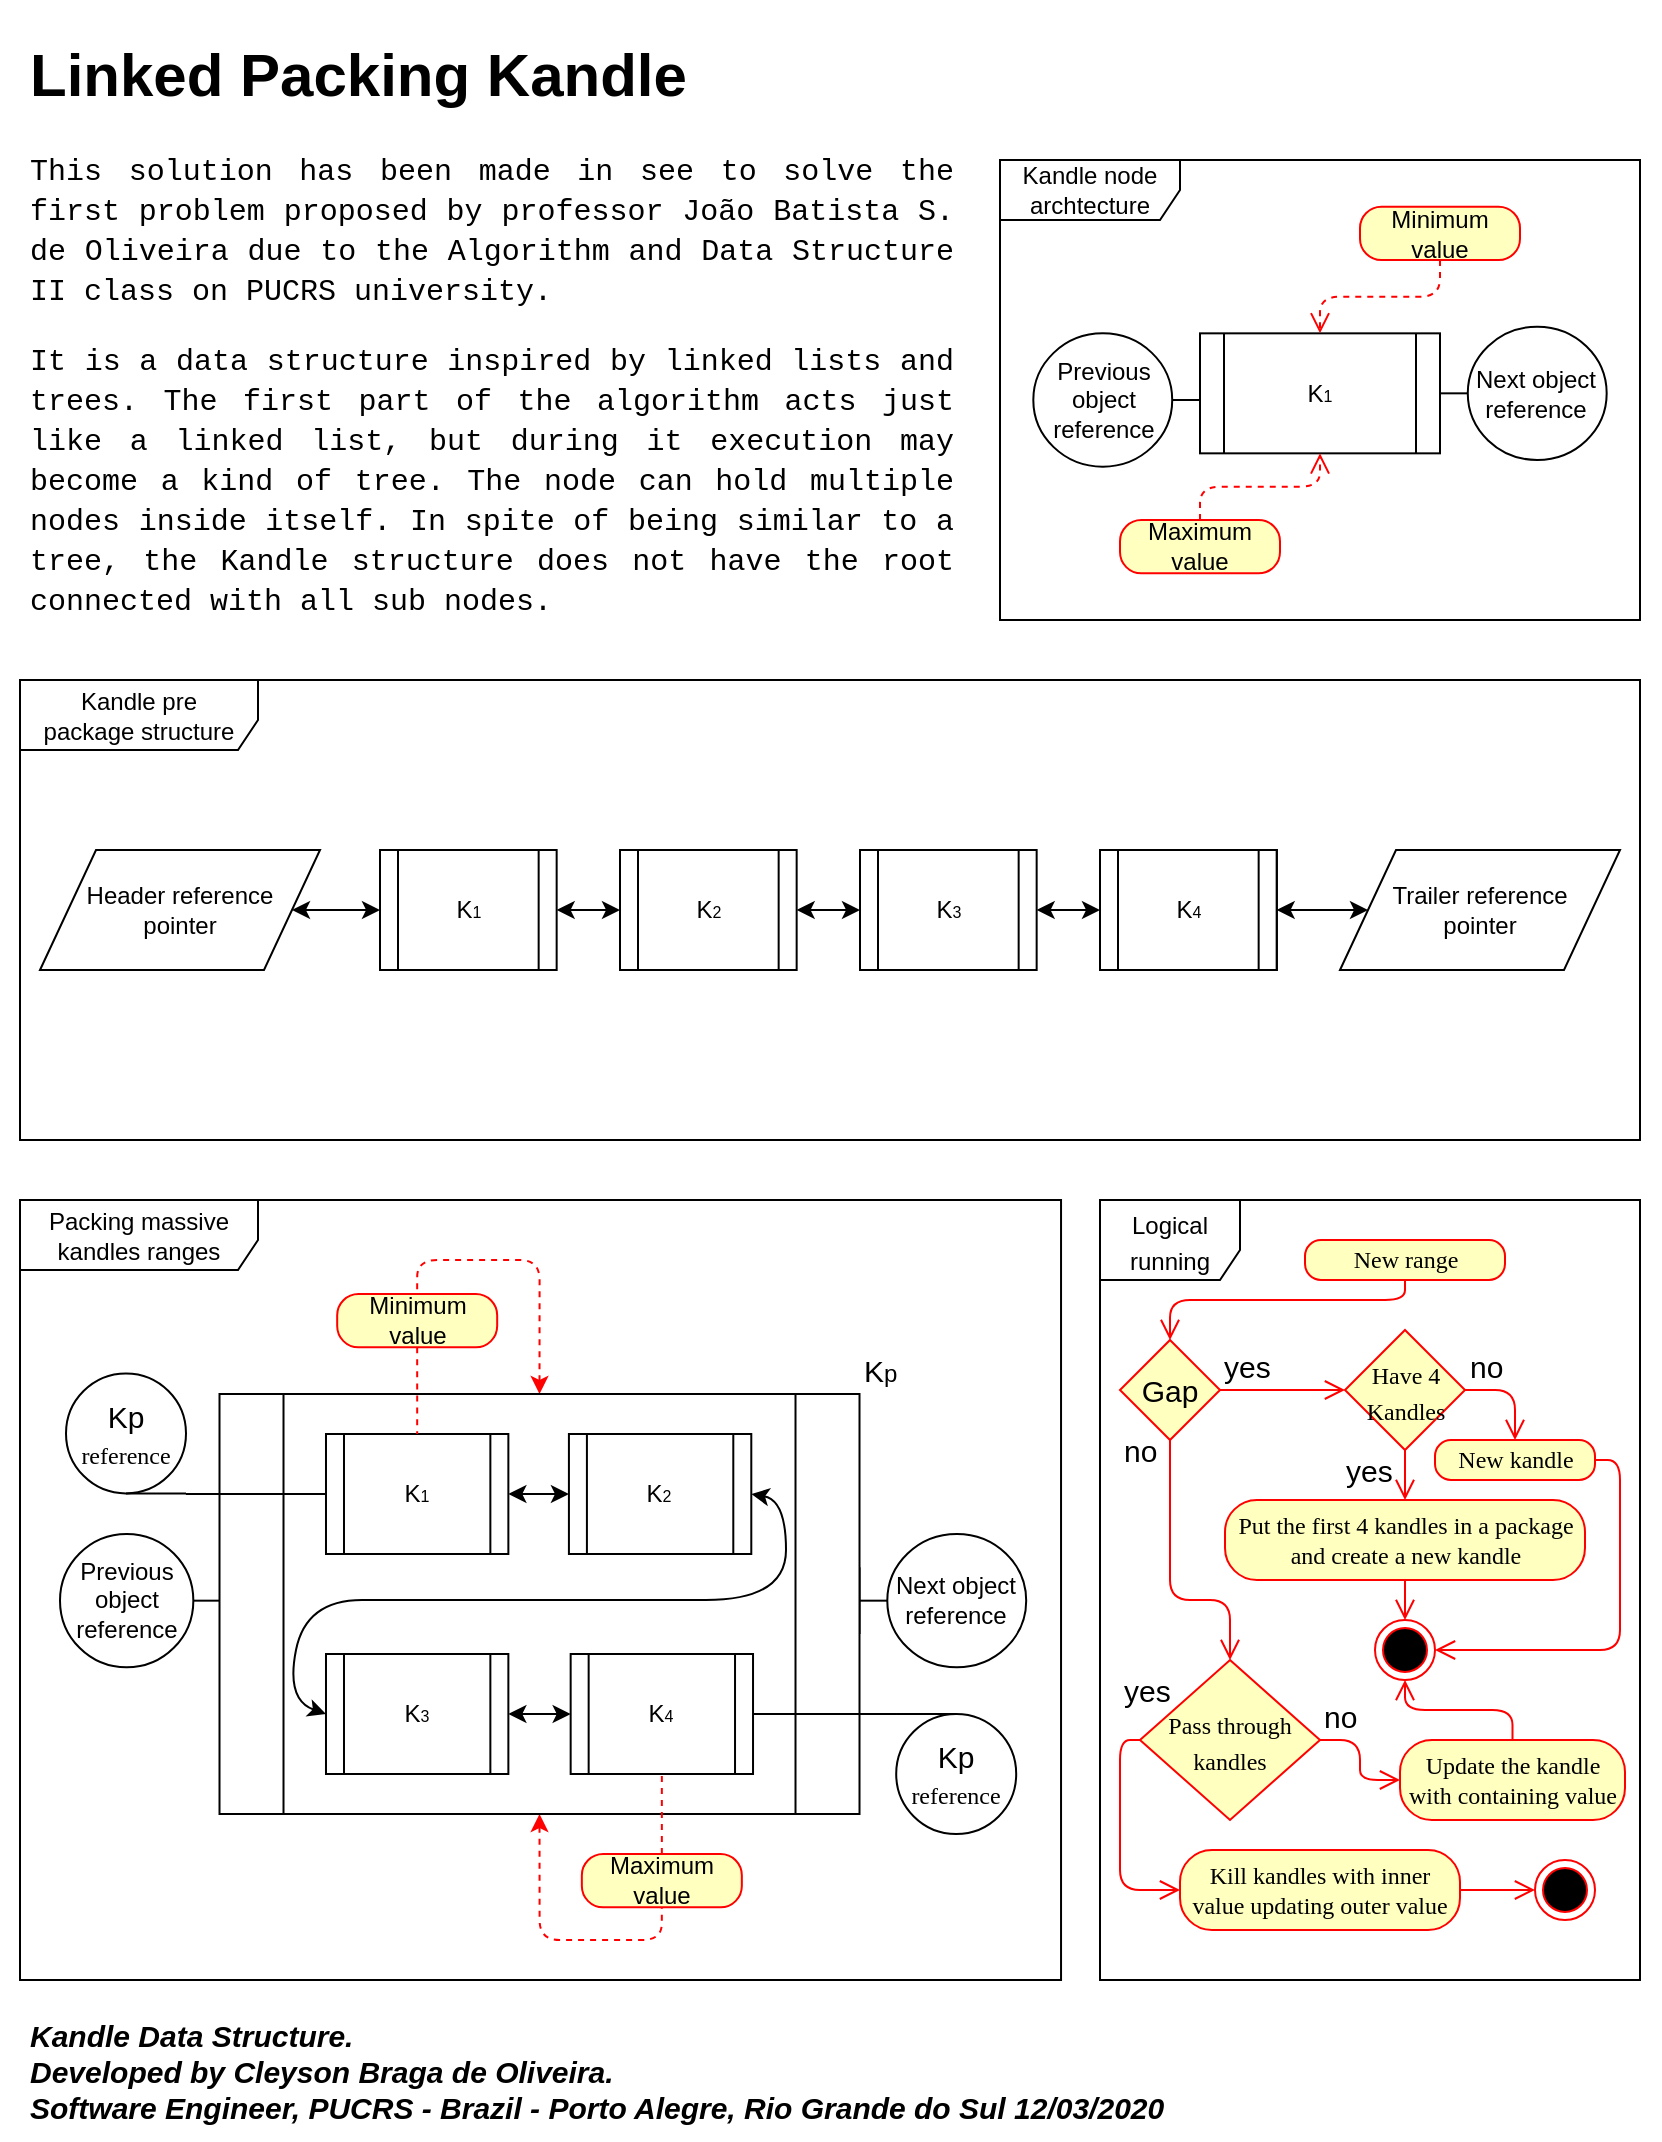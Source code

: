 <mxfile version="12.8.5" type="device"><diagram id="w5n-Awty8QLX2shTnmu4" name="Page-1"><mxGraphModel dx="1183" dy="646" grid="1" gridSize="10" guides="1" tooltips="1" connect="1" arrows="1" fold="1" page="1" pageScale="1" pageWidth="850" pageHeight="1100" math="0" shadow="0"><root><mxCell id="0"/><mxCell id="1" parent="0"/><mxCell id="MNTCvYFNlj_Tq6_FcTMF-99" value="&lt;h1&gt;Linked Packing Kandle&lt;/h1&gt;&lt;p style=&quot;text-align: justify&quot;&gt;&lt;font face=&quot;Courier New&quot;&gt;This solution has been made in see to solve the first problem proposed by professor João Batista S. de Oliveira due to the Algorithm and Data Structure II class on PUCRS university.&lt;/font&gt;&lt;/p&gt;&lt;p style=&quot;text-align: justify&quot;&gt;&lt;font face=&quot;Courier New&quot;&gt;It is a data structure inspired by linked lists and trees. The first part of the algorithm acts just like a linked list, but during it execution may become a kind of tree. The node can hold multiple nodes inside itself. In spite of being similar to a tree, the Kandle structure does not have the root connected&amp;nbsp;with all sub nodes.&amp;nbsp;&lt;/font&gt;&lt;/p&gt;&lt;p style=&quot;text-align: justify&quot;&gt;&lt;font face=&quot;Courier New&quot;&gt;&lt;br&gt;&lt;/font&gt;&lt;/p&gt;" style="text;html=1;strokeColor=none;fillColor=none;spacing=5;spacingTop=-20;whiteSpace=wrap;overflow=hidden;rounded=0;fontSize=15;" parent="1" vertex="1"><mxGeometry x="20" y="30" width="470" height="300" as="geometry"/></mxCell><mxCell id="MNTCvYFNlj_Tq6_FcTMF-94" value="" style="group" parent="1" vertex="1" connectable="0"><mxGeometry x="10" y="360" width="830" height="230" as="geometry"/></mxCell><mxCell id="MNTCvYFNlj_Tq6_FcTMF-4" value="K&lt;span style=&quot;font-size: 8px&quot;&gt;4&lt;/span&gt;" style="shape=process;whiteSpace=wrap;html=1;backgroundOutline=1;rotation=0;" parent="MNTCvYFNlj_Tq6_FcTMF-94" vertex="1"><mxGeometry x="550" y="85" width="88.33" height="60" as="geometry"/></mxCell><mxCell id="MNTCvYFNlj_Tq6_FcTMF-27" value="K&lt;span style=&quot;font-size: 8px&quot;&gt;4&lt;/span&gt;" style="shape=process;whiteSpace=wrap;html=1;backgroundOutline=1;rotation=0;" parent="MNTCvYFNlj_Tq6_FcTMF-94" vertex="1"><mxGeometry x="550" y="85" width="88.33" height="60" as="geometry"/></mxCell><mxCell id="MNTCvYFNlj_Tq6_FcTMF-36" value="" style="group" parent="MNTCvYFNlj_Tq6_FcTMF-94" vertex="1" connectable="0"><mxGeometry width="830" height="230" as="geometry"/></mxCell><mxCell id="MNTCvYFNlj_Tq6_FcTMF-23" value="Kandle pre&lt;br&gt;package structure" style="shape=umlFrame;whiteSpace=wrap;html=1;width=119;height=35;" parent="MNTCvYFNlj_Tq6_FcTMF-36" vertex="1"><mxGeometry x="10" width="810" height="230" as="geometry"/></mxCell><mxCell id="1mBoSl09DhiG25RatYoj-6" value="Header reference&lt;br&gt;pointer" style="shape=parallelogram;perimeter=parallelogramPerimeter;whiteSpace=wrap;html=1;rotation=0;" parent="MNTCvYFNlj_Tq6_FcTMF-36" vertex="1"><mxGeometry x="20" y="85" width="140" height="60" as="geometry"/></mxCell><mxCell id="1mBoSl09DhiG25RatYoj-8" value="K&lt;span style=&quot;font-size: 8px&quot;&gt;2&lt;/span&gt;" style="shape=process;whiteSpace=wrap;html=1;backgroundOutline=1;rotation=0;" parent="MNTCvYFNlj_Tq6_FcTMF-36" vertex="1"><mxGeometry x="310" y="85" width="88.33" height="60" as="geometry"/></mxCell><mxCell id="1mBoSl09DhiG25RatYoj-11" value="Trailer reference&lt;br&gt;pointer" style="shape=parallelogram;perimeter=parallelogramPerimeter;whiteSpace=wrap;html=1;rotation=0;" parent="MNTCvYFNlj_Tq6_FcTMF-36" vertex="1"><mxGeometry x="670" y="85" width="140" height="60" as="geometry"/></mxCell><mxCell id="MNTCvYFNlj_Tq6_FcTMF-5" style="edgeStyle=orthogonalEdgeStyle;rounded=0;orthogonalLoop=1;jettySize=auto;html=1;entryX=0;entryY=0.5;entryDx=0;entryDy=0;startArrow=classic;startFill=1;" parent="MNTCvYFNlj_Tq6_FcTMF-36" source="MNTCvYFNlj_Tq6_FcTMF-2" target="1mBoSl09DhiG25RatYoj-8" edge="1"><mxGeometry relative="1" as="geometry"/></mxCell><mxCell id="MNTCvYFNlj_Tq6_FcTMF-2" value="K&lt;span style=&quot;font-size: 8px&quot;&gt;1&lt;br&gt;&lt;/span&gt;" style="shape=process;whiteSpace=wrap;html=1;backgroundOutline=1;rotation=0;" parent="MNTCvYFNlj_Tq6_FcTMF-36" vertex="1"><mxGeometry x="190.0" y="85" width="88.33" height="60" as="geometry"/></mxCell><mxCell id="MNTCvYFNlj_Tq6_FcTMF-10" style="edgeStyle=orthogonalEdgeStyle;rounded=0;orthogonalLoop=1;jettySize=auto;html=1;entryX=0;entryY=0.5;entryDx=0;entryDy=0;startArrow=classic;startFill=1;" parent="MNTCvYFNlj_Tq6_FcTMF-36" source="1mBoSl09DhiG25RatYoj-6" target="MNTCvYFNlj_Tq6_FcTMF-2" edge="1"><mxGeometry relative="1" as="geometry"/></mxCell><mxCell id="MNTCvYFNlj_Tq6_FcTMF-3" value="K&lt;span style=&quot;font-size: 8px&quot;&gt;3&lt;br&gt;&lt;/span&gt;" style="shape=process;whiteSpace=wrap;html=1;backgroundOutline=1;rotation=0;" parent="MNTCvYFNlj_Tq6_FcTMF-36" vertex="1"><mxGeometry x="430" y="85" width="88.33" height="60" as="geometry"/></mxCell><mxCell id="MNTCvYFNlj_Tq6_FcTMF-7" style="edgeStyle=orthogonalEdgeStyle;rounded=0;orthogonalLoop=1;jettySize=auto;html=1;entryX=0;entryY=0.5;entryDx=0;entryDy=0;startArrow=classic;startFill=1;" parent="MNTCvYFNlj_Tq6_FcTMF-36" source="1mBoSl09DhiG25RatYoj-8" target="MNTCvYFNlj_Tq6_FcTMF-3" edge="1"><mxGeometry relative="1" as="geometry"/></mxCell><mxCell id="MNTCvYFNlj_Tq6_FcTMF-33" value="K&lt;span style=&quot;font-size: 8px&quot;&gt;4&lt;/span&gt;" style="shape=process;whiteSpace=wrap;html=1;backgroundOutline=1;rotation=0;" parent="MNTCvYFNlj_Tq6_FcTMF-36" vertex="1"><mxGeometry x="550" y="85" width="88.33" height="60" as="geometry"/></mxCell><mxCell id="MNTCvYFNlj_Tq6_FcTMF-8" style="edgeStyle=orthogonalEdgeStyle;rounded=0;orthogonalLoop=1;jettySize=auto;html=1;exitX=1;exitY=0.5;exitDx=0;exitDy=0;entryX=0;entryY=0.5;entryDx=0;entryDy=0;startArrow=classic;startFill=1;" parent="MNTCvYFNlj_Tq6_FcTMF-94" source="MNTCvYFNlj_Tq6_FcTMF-3" target="MNTCvYFNlj_Tq6_FcTMF-4" edge="1"><mxGeometry relative="1" as="geometry"/></mxCell><mxCell id="MNTCvYFNlj_Tq6_FcTMF-9" style="edgeStyle=orthogonalEdgeStyle;rounded=0;orthogonalLoop=1;jettySize=auto;html=1;entryX=0;entryY=0.5;entryDx=0;entryDy=0;startArrow=classic;startFill=1;" parent="MNTCvYFNlj_Tq6_FcTMF-94" source="MNTCvYFNlj_Tq6_FcTMF-4" target="1mBoSl09DhiG25RatYoj-11" edge="1"><mxGeometry relative="1" as="geometry"/></mxCell><mxCell id="MNTCvYFNlj_Tq6_FcTMF-165" value="" style="group" parent="1" vertex="1" connectable="0"><mxGeometry x="560" y="620" width="270" height="390" as="geometry"/></mxCell><mxCell id="MNTCvYFNlj_Tq6_FcTMF-131" value="&lt;font style=&quot;font-size: 12px&quot;&gt;Logical running&lt;/font&gt;" style="shape=umlFrame;whiteSpace=wrap;html=1;fontSize=15;width=70;height=40;" parent="MNTCvYFNlj_Tq6_FcTMF-165" vertex="1"><mxGeometry width="270" height="390" as="geometry"/></mxCell><mxCell id="MNTCvYFNlj_Tq6_FcTMF-132" value="&lt;font face=&quot;Garamond&quot;&gt;New range&lt;/font&gt;" style="rounded=1;whiteSpace=wrap;html=1;arcSize=40;fontColor=#000000;fillColor=#ffffc0;strokeColor=#ff0000;" parent="MNTCvYFNlj_Tq6_FcTMF-165" vertex="1"><mxGeometry x="102.5" y="20" width="100" height="20" as="geometry"/></mxCell><mxCell id="MNTCvYFNlj_Tq6_FcTMF-133" value="" style="edgeStyle=orthogonalEdgeStyle;html=1;verticalAlign=bottom;endArrow=open;endSize=8;strokeColor=#ff0000;fontSize=15;entryX=0.5;entryY=0;entryDx=0;entryDy=0;exitX=0.5;exitY=1;exitDx=0;exitDy=0;" parent="MNTCvYFNlj_Tq6_FcTMF-165" source="MNTCvYFNlj_Tq6_FcTMF-132" target="MNTCvYFNlj_Tq6_FcTMF-134" edge="1"><mxGeometry relative="1" as="geometry"><mxPoint x="140" y="90" as="targetPoint"/><Array as="points"><mxPoint x="153" y="50"/><mxPoint x="35" y="50"/></Array></mxGeometry></mxCell><mxCell id="MNTCvYFNlj_Tq6_FcTMF-134" value="Gap" style="rhombus;whiteSpace=wrap;html=1;fillColor=#ffffc0;strokeColor=#ff0000;fontSize=15;" parent="MNTCvYFNlj_Tq6_FcTMF-165" vertex="1"><mxGeometry x="10" y="70" width="50" height="50" as="geometry"/></mxCell><mxCell id="MNTCvYFNlj_Tq6_FcTMF-135" value="yes" style="edgeStyle=orthogonalEdgeStyle;html=1;align=left;verticalAlign=bottom;endArrow=open;endSize=8;strokeColor=#ff0000;fontSize=15;entryX=0;entryY=0.5;entryDx=0;entryDy=0;" parent="MNTCvYFNlj_Tq6_FcTMF-165" source="MNTCvYFNlj_Tq6_FcTMF-134" target="MNTCvYFNlj_Tq6_FcTMF-143" edge="1"><mxGeometry x="-1" relative="1" as="geometry"><mxPoint x="140" y="90" as="targetPoint"/></mxGeometry></mxCell><mxCell id="MNTCvYFNlj_Tq6_FcTMF-136" value="no" style="edgeStyle=orthogonalEdgeStyle;html=1;align=left;verticalAlign=top;endArrow=open;endSize=8;strokeColor=#ff0000;fontSize=15;exitX=0.5;exitY=1;exitDx=0;exitDy=0;entryX=0.5;entryY=0;entryDx=0;entryDy=0;" parent="MNTCvYFNlj_Tq6_FcTMF-165" source="MNTCvYFNlj_Tq6_FcTMF-134" target="MNTCvYFNlj_Tq6_FcTMF-156" edge="1"><mxGeometry x="0.143" y="93" relative="1" as="geometry"><mxPoint x="85" y="200" as="targetPoint"/><Array as="points"><mxPoint x="35" y="200"/><mxPoint x="65" y="200"/></Array><mxPoint x="-25" y="3" as="offset"/></mxGeometry></mxCell><mxCell id="MNTCvYFNlj_Tq6_FcTMF-137" value="" style="ellipse;html=1;shape=endState;fillColor=#000000;strokeColor=#ff0000;" parent="MNTCvYFNlj_Tq6_FcTMF-165" vertex="1"><mxGeometry x="137.5" y="210" width="30" height="30" as="geometry"/></mxCell><mxCell id="MNTCvYFNlj_Tq6_FcTMF-143" value="&lt;font style=&quot;font-size: 12px&quot; face=&quot;Garamond&quot;&gt;Have 4&lt;br&gt;Kandles&lt;/font&gt;" style="rhombus;whiteSpace=wrap;html=1;fillColor=#ffffc0;strokeColor=#ff0000;fontSize=15;verticalAlign=middle;horizontal=1;textDirection=ltr;labelPosition=center;verticalLabelPosition=middle;align=center;" parent="MNTCvYFNlj_Tq6_FcTMF-165" vertex="1"><mxGeometry x="122.5" y="65" width="60" height="60" as="geometry"/></mxCell><mxCell id="MNTCvYFNlj_Tq6_FcTMF-144" value="no" style="edgeStyle=orthogonalEdgeStyle;html=1;align=left;verticalAlign=bottom;endArrow=open;endSize=8;strokeColor=#ff0000;fontSize=15;entryX=0.5;entryY=0;entryDx=0;entryDy=0;" parent="MNTCvYFNlj_Tq6_FcTMF-165" source="MNTCvYFNlj_Tq6_FcTMF-143" target="MNTCvYFNlj_Tq6_FcTMF-153" edge="1"><mxGeometry x="-1" relative="1" as="geometry"><mxPoint x="280" y="220" as="targetPoint"/><Array as="points"><mxPoint x="208" y="95"/></Array></mxGeometry></mxCell><mxCell id="MNTCvYFNlj_Tq6_FcTMF-145" value="yes" style="edgeStyle=orthogonalEdgeStyle;html=1;align=left;verticalAlign=top;endArrow=open;endSize=8;strokeColor=#ff0000;fontSize=15;exitX=0.5;exitY=1;exitDx=0;exitDy=0;" parent="MNTCvYFNlj_Tq6_FcTMF-165" source="MNTCvYFNlj_Tq6_FcTMF-143" target="MNTCvYFNlj_Tq6_FcTMF-146" edge="1"><mxGeometry x="-1" y="-33" relative="1" as="geometry"><mxPoint x="140" y="300" as="targetPoint"/><mxPoint x="1" y="-5" as="offset"/></mxGeometry></mxCell><mxCell id="MNTCvYFNlj_Tq6_FcTMF-146" value="&lt;font face=&quot;Garamond&quot;&gt;Put the first 4 kandles in a package and create a new kandle&lt;/font&gt;" style="rounded=1;whiteSpace=wrap;html=1;arcSize=40;fontColor=#000000;fillColor=#ffffc0;strokeColor=#ff0000;" parent="MNTCvYFNlj_Tq6_FcTMF-165" vertex="1"><mxGeometry x="62.5" y="150" width="180" height="40" as="geometry"/></mxCell><mxCell id="MNTCvYFNlj_Tq6_FcTMF-152" value="" style="edgeStyle=orthogonalEdgeStyle;html=1;align=left;verticalAlign=top;endArrow=open;endSize=8;strokeColor=#ff0000;fontSize=15;exitX=0.5;exitY=1;exitDx=0;exitDy=0;entryX=0.5;entryY=0;entryDx=0;entryDy=0;" parent="MNTCvYFNlj_Tq6_FcTMF-165" source="MNTCvYFNlj_Tq6_FcTMF-146" target="MNTCvYFNlj_Tq6_FcTMF-137" edge="1"><mxGeometry x="-1" y="-34" relative="1" as="geometry"><mxPoint x="162.5" y="160" as="targetPoint"/><mxPoint x="162.5" y="135" as="sourcePoint"/><mxPoint x="2" y="-10" as="offset"/></mxGeometry></mxCell><mxCell id="MNTCvYFNlj_Tq6_FcTMF-153" value="&lt;font face=&quot;Garamond&quot;&gt;New kandle&lt;/font&gt;" style="rounded=1;whiteSpace=wrap;html=1;arcSize=40;fontColor=#000000;fillColor=#ffffc0;strokeColor=#ff0000;" parent="MNTCvYFNlj_Tq6_FcTMF-165" vertex="1"><mxGeometry x="167.5" y="120" width="80" height="20" as="geometry"/></mxCell><mxCell id="MNTCvYFNlj_Tq6_FcTMF-154" value="" style="edgeStyle=orthogonalEdgeStyle;html=1;align=left;verticalAlign=bottom;endArrow=open;endSize=8;strokeColor=#ff0000;fontSize=15;entryX=1;entryY=0.5;entryDx=0;entryDy=0;exitX=1;exitY=0.5;exitDx=0;exitDy=0;" parent="MNTCvYFNlj_Tq6_FcTMF-165" source="MNTCvYFNlj_Tq6_FcTMF-153" target="MNTCvYFNlj_Tq6_FcTMF-137" edge="1"><mxGeometry x="-1" relative="1" as="geometry"><mxPoint x="217.5" y="130" as="targetPoint"/><mxPoint x="192.5" y="105" as="sourcePoint"/><Array as="points"><mxPoint x="260" y="130"/><mxPoint x="260" y="225"/></Array></mxGeometry></mxCell><mxCell id="MNTCvYFNlj_Tq6_FcTMF-156" value="&lt;font style=&quot;font-size: 12px&quot; face=&quot;Garamond&quot;&gt;Pass through kandles&lt;/font&gt;" style="rhombus;whiteSpace=wrap;html=1;fillColor=#ffffc0;strokeColor=#ff0000;fontSize=15;" parent="MNTCvYFNlj_Tq6_FcTMF-165" vertex="1"><mxGeometry x="20" y="230" width="90" height="80" as="geometry"/></mxCell><mxCell id="MNTCvYFNlj_Tq6_FcTMF-157" value="no" style="edgeStyle=orthogonalEdgeStyle;html=1;align=left;verticalAlign=bottom;endArrow=open;endSize=8;strokeColor=#ff0000;fontSize=15;entryX=0;entryY=0.5;entryDx=0;entryDy=0;" parent="MNTCvYFNlj_Tq6_FcTMF-165" source="MNTCvYFNlj_Tq6_FcTMF-156" target="MNTCvYFNlj_Tq6_FcTMF-159" edge="1"><mxGeometry x="-1" relative="1" as="geometry"><mxPoint x="170" y="270" as="targetPoint"/></mxGeometry></mxCell><mxCell id="MNTCvYFNlj_Tq6_FcTMF-158" value="yes" style="edgeStyle=orthogonalEdgeStyle;html=1;align=left;verticalAlign=top;endArrow=open;endSize=8;strokeColor=#ff0000;fontSize=15;exitX=0;exitY=0.5;exitDx=0;exitDy=0;entryX=0;entryY=0.5;entryDx=0;entryDy=0;" parent="MNTCvYFNlj_Tq6_FcTMF-165" source="MNTCvYFNlj_Tq6_FcTMF-156" target="MNTCvYFNlj_Tq6_FcTMF-162" edge="1"><mxGeometry x="-0.826" y="-40" relative="1" as="geometry"><mxPoint x="60" y="350" as="targetPoint"/><mxPoint x="40" y="-40" as="offset"/></mxGeometry></mxCell><mxCell id="MNTCvYFNlj_Tq6_FcTMF-159" value="&lt;font face=&quot;Garamond&quot;&gt;Update the kandle with containing value&lt;/font&gt;" style="rounded=1;whiteSpace=wrap;html=1;arcSize=40;fontColor=#000000;fillColor=#ffffc0;strokeColor=#ff0000;" parent="MNTCvYFNlj_Tq6_FcTMF-165" vertex="1"><mxGeometry x="150" y="270" width="112.5" height="40" as="geometry"/></mxCell><mxCell id="MNTCvYFNlj_Tq6_FcTMF-160" value="" style="edgeStyle=orthogonalEdgeStyle;html=1;verticalAlign=bottom;endArrow=open;endSize=8;strokeColor=#ff0000;fontSize=15;entryX=0.5;entryY=1;entryDx=0;entryDy=0;" parent="MNTCvYFNlj_Tq6_FcTMF-165" source="MNTCvYFNlj_Tq6_FcTMF-159" target="MNTCvYFNlj_Tq6_FcTMF-137" edge="1"><mxGeometry relative="1" as="geometry"><mxPoint x="197.5" y="390" as="targetPoint"/></mxGeometry></mxCell><mxCell id="MNTCvYFNlj_Tq6_FcTMF-161" value="" style="ellipse;html=1;shape=endState;fillColor=#000000;strokeColor=#ff0000;fontSize=15;" parent="MNTCvYFNlj_Tq6_FcTMF-165" vertex="1"><mxGeometry x="217.5" y="330" width="30" height="30" as="geometry"/></mxCell><mxCell id="MNTCvYFNlj_Tq6_FcTMF-162" value="&lt;font face=&quot;Garamond&quot;&gt;Kill kandles with inner value updating outer value&lt;/font&gt;" style="rounded=1;whiteSpace=wrap;html=1;arcSize=40;fontColor=#000000;fillColor=#ffffc0;strokeColor=#ff0000;" parent="MNTCvYFNlj_Tq6_FcTMF-165" vertex="1"><mxGeometry x="40" y="325" width="140" height="40" as="geometry"/></mxCell><mxCell id="MNTCvYFNlj_Tq6_FcTMF-163" value="" style="edgeStyle=orthogonalEdgeStyle;html=1;verticalAlign=bottom;endArrow=open;endSize=8;strokeColor=#ff0000;fontSize=15;entryX=0;entryY=0.5;entryDx=0;entryDy=0;" parent="MNTCvYFNlj_Tq6_FcTMF-165" source="MNTCvYFNlj_Tq6_FcTMF-162" target="MNTCvYFNlj_Tq6_FcTMF-161" edge="1"><mxGeometry relative="1" as="geometry"><mxPoint x="130" y="430" as="targetPoint"/></mxGeometry></mxCell><mxCell id="MNTCvYFNlj_Tq6_FcTMF-167" value="Kandle Data Structure.&#10;Developed by Cleyson Braga de Oliveira.&#10;Software Engineer, PUCRS - Brazil - Porto Alegre, Rio Grande do Sul 12/03/2020" style="text;align=left;fontStyle=3;verticalAlign=middle;spacingLeft=3;spacingRight=3;strokeColor=none;rotatable=0;points=[[0,0.5],[1,0.5]];portConstraint=eastwest;fontSize=15;" parent="1" vertex="1"><mxGeometry x="20" y="1020" width="810" height="70" as="geometry"/></mxCell><mxCell id="MNTCvYFNlj_Tq6_FcTMF-172" value="" style="group" parent="1" vertex="1" connectable="0"><mxGeometry x="510" y="100" width="320" height="230" as="geometry"/></mxCell><mxCell id="MNTCvYFNlj_Tq6_FcTMF-13" value="Kandle node archtecture" style="shape=umlFrame;whiteSpace=wrap;html=1;width=90;height=30;" parent="MNTCvYFNlj_Tq6_FcTMF-172" vertex="1"><mxGeometry width="320" height="230" as="geometry"/></mxCell><mxCell id="MNTCvYFNlj_Tq6_FcTMF-14" value="K&lt;font style=&quot;font-size: 8px&quot;&gt;1&lt;/font&gt;" style="shape=process;whiteSpace=wrap;html=1;backgroundOutline=1;rotation=0;" parent="MNTCvYFNlj_Tq6_FcTMF-172" vertex="1"><mxGeometry x="100" y="86.67" width="120" height="60" as="geometry"/></mxCell><mxCell id="MNTCvYFNlj_Tq6_FcTMF-15" value="Minimum value" style="rounded=1;whiteSpace=wrap;html=1;arcSize=40;fontColor=#000000;fillColor=#ffffc0;strokeColor=#ff0000;" parent="MNTCvYFNlj_Tq6_FcTMF-172" vertex="1"><mxGeometry x="180" y="23.34" width="80" height="26.67" as="geometry"/></mxCell><mxCell id="MNTCvYFNlj_Tq6_FcTMF-16" value="" style="edgeStyle=orthogonalEdgeStyle;html=1;verticalAlign=bottom;endArrow=open;endSize=8;strokeColor=#ff0000;dashed=1;entryX=0.5;entryY=0;entryDx=0;entryDy=0;" parent="MNTCvYFNlj_Tq6_FcTMF-172" source="MNTCvYFNlj_Tq6_FcTMF-15" target="MNTCvYFNlj_Tq6_FcTMF-14" edge="1"><mxGeometry relative="1" as="geometry"><mxPoint x="230" y="136.67" as="targetPoint"/></mxGeometry></mxCell><mxCell id="MNTCvYFNlj_Tq6_FcTMF-17" value="Maximum&lt;br&gt;value" style="rounded=1;whiteSpace=wrap;html=1;arcSize=40;fontColor=#000000;fillColor=#ffffc0;strokeColor=#ff0000;" parent="MNTCvYFNlj_Tq6_FcTMF-172" vertex="1"><mxGeometry x="60" y="180.0" width="80" height="26.67" as="geometry"/></mxCell><mxCell id="MNTCvYFNlj_Tq6_FcTMF-18" value="" style="edgeStyle=orthogonalEdgeStyle;html=1;verticalAlign=bottom;endArrow=open;endSize=8;strokeColor=#ff0000;dashed=1;entryX=0.5;entryY=1;entryDx=0;entryDy=0;exitX=0.5;exitY=0;exitDx=0;exitDy=0;" parent="MNTCvYFNlj_Tq6_FcTMF-172" source="MNTCvYFNlj_Tq6_FcTMF-17" target="MNTCvYFNlj_Tq6_FcTMF-14" edge="1"><mxGeometry relative="1" as="geometry"><mxPoint x="170" y="96.67" as="targetPoint"/><mxPoint x="220.0" y="63.34" as="sourcePoint"/></mxGeometry></mxCell><mxCell id="MNTCvYFNlj_Tq6_FcTMF-37" value="" style="group" parent="MNTCvYFNlj_Tq6_FcTMF-172" vertex="1" connectable="0"><mxGeometry x="220" y="83.33" width="83.34" height="66.67" as="geometry"/></mxCell><mxCell id="MNTCvYFNlj_Tq6_FcTMF-19" value="" style="shape=umlBoundary;whiteSpace=wrap;html=1;horizontal=0;" parent="MNTCvYFNlj_Tq6_FcTMF-37" vertex="1"><mxGeometry width="83.34" height="66.67" as="geometry"/></mxCell><mxCell id="MNTCvYFNlj_Tq6_FcTMF-22" value="Next object&lt;br&gt;reference" style="text;html=1;strokeColor=none;fillColor=none;align=center;verticalAlign=middle;whiteSpace=wrap;rounded=0;" parent="MNTCvYFNlj_Tq6_FcTMF-37" vertex="1"><mxGeometry x="13.34" y="23.34" width="70" height="20" as="geometry"/></mxCell><mxCell id="MNTCvYFNlj_Tq6_FcTMF-38" value="" style="group" parent="MNTCvYFNlj_Tq6_FcTMF-172" vertex="1" connectable="0"><mxGeometry x="16.66" y="86.67" width="83.34" height="66.67" as="geometry"/></mxCell><mxCell id="MNTCvYFNlj_Tq6_FcTMF-20" value="" style="shape=umlBoundary;whiteSpace=wrap;html=1;rotation=-180;horizontal=0;verticalAlign=middle;" parent="MNTCvYFNlj_Tq6_FcTMF-38" vertex="1"><mxGeometry x="7.105e-15" y="-2.842e-14" width="83.34" height="66.67" as="geometry"/></mxCell><mxCell id="MNTCvYFNlj_Tq6_FcTMF-21" value="Previous object&lt;br&gt;reference" style="text;html=1;strokeColor=none;fillColor=none;align=center;verticalAlign=middle;whiteSpace=wrap;rounded=0;" parent="MNTCvYFNlj_Tq6_FcTMF-38" vertex="1"><mxGeometry x="3.553e-14" y="23.33" width="70" height="20" as="geometry"/></mxCell><mxCell id="Iy3eA75IzK_nrDeMfoEk-2" value="" style="group" vertex="1" connectable="0" parent="1"><mxGeometry x="40" y="650" width="483.1" height="340" as="geometry"/></mxCell><mxCell id="MNTCvYFNlj_Tq6_FcTMF-42" value="" style="group" parent="Iy3eA75IzK_nrDeMfoEk-2" vertex="1" connectable="0"><mxGeometry y="137" width="80" height="66.67" as="geometry"/></mxCell><mxCell id="MNTCvYFNlj_Tq6_FcTMF-43" value="" style="shape=umlBoundary;whiteSpace=wrap;html=1;rotation=-180;horizontal=0;verticalAlign=middle;" parent="MNTCvYFNlj_Tq6_FcTMF-42" vertex="1"><mxGeometry x="6.821e-15" y="-2.842e-14" width="80" height="66.67" as="geometry"/></mxCell><mxCell id="MNTCvYFNlj_Tq6_FcTMF-44" value="Previous object&lt;br&gt;reference" style="text;html=1;strokeColor=none;fillColor=none;align=center;verticalAlign=middle;whiteSpace=wrap;rounded=0;" parent="MNTCvYFNlj_Tq6_FcTMF-42" vertex="1"><mxGeometry x="3.41e-14" y="23.34" width="67.195" height="20.0" as="geometry"/></mxCell><mxCell id="MNTCvYFNlj_Tq6_FcTMF-48" value="Minimum value" style="rounded=1;whiteSpace=wrap;html=1;arcSize=40;fontColor=#000000;fillColor=#ffffc0;strokeColor=#ff0000;" parent="Iy3eA75IzK_nrDeMfoEk-2" vertex="1"><mxGeometry x="138.59" y="17" width="80" height="26.67" as="geometry"/></mxCell><mxCell id="MNTCvYFNlj_Tq6_FcTMF-49" value="Maximum&lt;br&gt;value" style="rounded=1;whiteSpace=wrap;html=1;arcSize=40;fontColor=#000000;fillColor=#ffffc0;strokeColor=#ff0000;" parent="Iy3eA75IzK_nrDeMfoEk-2" vertex="1"><mxGeometry x="260.92" y="297" width="80" height="26.67" as="geometry"/></mxCell><mxCell id="MNTCvYFNlj_Tq6_FcTMF-50" value="" style="edgeStyle=orthogonalEdgeStyle;html=1;verticalAlign=bottom;endArrow=none;endSize=8;strokeColor=#ff0000;dashed=1;entryX=0.5;entryY=0;entryDx=0;entryDy=0;exitX=0.5;exitY=0;exitDx=0;exitDy=0;endFill=0;startArrow=classic;startFill=1;" parent="Iy3eA75IzK_nrDeMfoEk-2" source="MNTCvYFNlj_Tq6_FcTMF-25" target="MNTCvYFNlj_Tq6_FcTMF-48" edge="1"><mxGeometry relative="1" as="geometry"><mxPoint x="272.58" y="-13" as="targetPoint"/><mxPoint x="212.58" y="20.33" as="sourcePoint"/><Array as="points"><mxPoint x="240"/><mxPoint x="179.0"/></Array></mxGeometry></mxCell><mxCell id="MNTCvYFNlj_Tq6_FcTMF-51" value="" style="edgeStyle=orthogonalEdgeStyle;html=1;verticalAlign=bottom;endArrow=none;endSize=8;strokeColor=#ff0000;dashed=1;entryX=0.5;entryY=1;entryDx=0;entryDy=0;exitX=0.5;exitY=1;exitDx=0;exitDy=0;endFill=0;startArrow=classic;startFill=1;" parent="Iy3eA75IzK_nrDeMfoEk-2" source="MNTCvYFNlj_Tq6_FcTMF-25" target="MNTCvYFNlj_Tq6_FcTMF-49" edge="1"><mxGeometry relative="1" as="geometry"><mxPoint x="443" y="257" as="targetPoint"/><mxPoint x="502.575" y="317" as="sourcePoint"/><Array as="points"><mxPoint x="240" y="340"/><mxPoint x="301" y="340"/></Array></mxGeometry></mxCell><mxCell id="MNTCvYFNlj_Tq6_FcTMF-40" value="" style="shape=umlBoundary;whiteSpace=wrap;html=1;horizontal=0;" parent="Iy3eA75IzK_nrDeMfoEk-2" vertex="1"><mxGeometry x="399.76" y="137" width="83.34" height="66.67" as="geometry"/></mxCell><mxCell id="MNTCvYFNlj_Tq6_FcTMF-41" value="Next object&lt;br&gt;reference" style="text;html=1;strokeColor=none;fillColor=none;align=center;verticalAlign=middle;whiteSpace=wrap;rounded=0;" parent="Iy3eA75IzK_nrDeMfoEk-2" vertex="1"><mxGeometry x="413.1" y="160.34" width="70" height="20" as="geometry"/></mxCell><mxCell id="MNTCvYFNlj_Tq6_FcTMF-25" value="&lt;div&gt;&lt;span style=&quot;font-size: 15px&quot;&gt;K&lt;/span&gt;&lt;font style=&quot;font-size: 12px&quot;&gt;p&lt;/font&gt;&lt;/div&gt;" style="shape=process;whiteSpace=wrap;html=1;backgroundOutline=1;rotation=0;flipH=1;align=left;horizontal=1;fontSize=15;labelPosition=right;verticalLabelPosition=top;verticalAlign=bottom;" parent="Iy3eA75IzK_nrDeMfoEk-2" vertex="1"><mxGeometry x="79.756" y="67" width="320" height="210" as="geometry"/></mxCell><mxCell id="MNTCvYFNlj_Tq6_FcTMF-77" value="" style="group;flipH=1;" parent="Iy3eA75IzK_nrDeMfoEk-2" vertex="1" connectable="0"><mxGeometry x="132.995" y="87" width="213.52" height="170" as="geometry"/></mxCell><mxCell id="MNTCvYFNlj_Tq6_FcTMF-28" value="K&lt;span style=&quot;font-size: 8px&quot;&gt;1&lt;/span&gt;" style="shape=process;whiteSpace=wrap;html=1;backgroundOutline=1;rotation=0;" parent="MNTCvYFNlj_Tq6_FcTMF-77" vertex="1"><mxGeometry width="91.187" height="60" as="geometry"/></mxCell><mxCell id="MNTCvYFNlj_Tq6_FcTMF-29" value="K&lt;span style=&quot;font-size: 8px&quot;&gt;2&lt;/span&gt;" style="shape=process;whiteSpace=wrap;html=1;backgroundOutline=1;rotation=0;" parent="MNTCvYFNlj_Tq6_FcTMF-77" vertex="1"><mxGeometry x="121.466" width="91.187" height="60" as="geometry"/></mxCell><mxCell id="MNTCvYFNlj_Tq6_FcTMF-75" style="edgeStyle=orthogonalEdgeStyle;rounded=0;orthogonalLoop=1;jettySize=auto;html=1;entryX=0;entryY=0.5;entryDx=0;entryDy=0;startArrow=classic;startFill=1;endArrow=classic;endFill=1;" parent="MNTCvYFNlj_Tq6_FcTMF-77" source="MNTCvYFNlj_Tq6_FcTMF-28" target="MNTCvYFNlj_Tq6_FcTMF-29" edge="1"><mxGeometry relative="1" as="geometry"/></mxCell><mxCell id="MNTCvYFNlj_Tq6_FcTMF-30" value="K&lt;span style=&quot;font-size: 8px&quot;&gt;3&lt;/span&gt;" style="shape=process;whiteSpace=wrap;html=1;backgroundOutline=1;rotation=0;" parent="MNTCvYFNlj_Tq6_FcTMF-77" vertex="1"><mxGeometry y="110" width="91.187" height="60" as="geometry"/></mxCell><mxCell id="MNTCvYFNlj_Tq6_FcTMF-31" value="K&lt;span style=&quot;font-size: 8px&quot;&gt;4&lt;/span&gt;" style="shape=process;whiteSpace=wrap;html=1;backgroundOutline=1;rotation=0;" parent="MNTCvYFNlj_Tq6_FcTMF-77" vertex="1"><mxGeometry x="122.333" y="110" width="91.187" height="60" as="geometry"/></mxCell><mxCell id="MNTCvYFNlj_Tq6_FcTMF-76" value="" style="edgeStyle=orthogonalEdgeStyle;rounded=0;orthogonalLoop=1;jettySize=auto;html=1;startArrow=classic;startFill=1;endArrow=classic;endFill=1;" parent="MNTCvYFNlj_Tq6_FcTMF-77" source="MNTCvYFNlj_Tq6_FcTMF-30" target="MNTCvYFNlj_Tq6_FcTMF-31" edge="1"><mxGeometry relative="1" as="geometry"/></mxCell><mxCell id="MNTCvYFNlj_Tq6_FcTMF-81" value="" style="curved=1;endArrow=none;html=1;fontSize=15;exitX=1;exitY=0.5;exitDx=0;exitDy=0;endFill=0;startArrow=classic;startFill=1;" parent="MNTCvYFNlj_Tq6_FcTMF-77" source="MNTCvYFNlj_Tq6_FcTMF-29" edge="1"><mxGeometry width="50" height="50" relative="1" as="geometry"><mxPoint x="100.005" y="93" as="sourcePoint"/><mxPoint x="110.005" y="83" as="targetPoint"/><Array as="points"><mxPoint x="230.005" y="33"/><mxPoint x="230.005" y="83"/><mxPoint x="150.005" y="83"/></Array></mxGeometry></mxCell><mxCell id="MNTCvYFNlj_Tq6_FcTMF-83" value="" style="curved=1;endArrow=classic;html=1;fontSize=15;entryX=0;entryY=0.5;entryDx=0;entryDy=0;" parent="MNTCvYFNlj_Tq6_FcTMF-77" target="MNTCvYFNlj_Tq6_FcTMF-30" edge="1"><mxGeometry width="50" height="50" relative="1" as="geometry"><mxPoint x="110.005" y="83" as="sourcePoint"/><mxPoint x="131.466" y="48.839" as="targetPoint"/><Array as="points"><mxPoint x="100.005" y="83"/><mxPoint x="46.005" y="83"/><mxPoint x="-9.995" y="83"/><mxPoint x="-19.995" y="133"/></Array></mxGeometry></mxCell><mxCell id="MNTCvYFNlj_Tq6_FcTMF-73" value="" style="edgeStyle=orthogonalEdgeStyle;html=1;verticalAlign=bottom;endArrow=none;endSize=8;strokeColor=#ff0000;dashed=1;entryX=0.5;entryY=0;entryDx=0;entryDy=0;exitX=0.5;exitY=1;exitDx=0;exitDy=0;endFill=0;" parent="Iy3eA75IzK_nrDeMfoEk-2" source="MNTCvYFNlj_Tq6_FcTMF-48" target="MNTCvYFNlj_Tq6_FcTMF-28" edge="1"><mxGeometry relative="1" as="geometry"><mxPoint x="193.0" y="27" as="targetPoint"/><mxPoint x="252.575" y="77" as="sourcePoint"/><Array as="points"><mxPoint x="179.0" y="70"/><mxPoint x="179.0" y="70"/></Array></mxGeometry></mxCell><mxCell id="MNTCvYFNlj_Tq6_FcTMF-74" value="" style="edgeStyle=orthogonalEdgeStyle;html=1;verticalAlign=bottom;endArrow=none;endSize=8;strokeColor=#ff0000;dashed=1;entryX=0.5;entryY=1;entryDx=0;entryDy=0;exitX=0.5;exitY=0;exitDx=0;exitDy=0;endFill=0;" parent="Iy3eA75IzK_nrDeMfoEk-2" source="MNTCvYFNlj_Tq6_FcTMF-49" target="MNTCvYFNlj_Tq6_FcTMF-31" edge="1"><mxGeometry relative="1" as="geometry"><mxPoint x="305.922" y="257" as="targetPoint"/><mxPoint x="305.92" y="297" as="sourcePoint"/><Array as="points"><mxPoint x="301" y="297"/></Array></mxGeometry></mxCell><mxCell id="MNTCvYFNlj_Tq6_FcTMF-85" value="Kp&lt;br&gt;&lt;font style=&quot;font-size: 12px&quot; face=&quot;Garamond&quot;&gt;reference&lt;/font&gt;" style="shape=tapeData;whiteSpace=wrap;html=1;perimeter=ellipsePerimeter;fontSize=15;" parent="Iy3eA75IzK_nrDeMfoEk-2" vertex="1"><mxGeometry x="3" y="56.7" width="60" height="60" as="geometry"/></mxCell><mxCell id="MNTCvYFNlj_Tq6_FcTMF-90" style="edgeStyle=elbowEdgeStyle;rounded=0;orthogonalLoop=1;jettySize=auto;html=1;entryX=0.994;entryY=1.001;entryDx=0;entryDy=0;entryPerimeter=0;startArrow=none;startFill=0;endArrow=none;endFill=0;fontSize=15;" parent="Iy3eA75IzK_nrDeMfoEk-2" source="MNTCvYFNlj_Tq6_FcTMF-31" edge="1"><mxGeometry relative="1" as="geometry"><mxPoint x="418.46" y="226.94" as="targetPoint"/></mxGeometry></mxCell><mxCell id="MNTCvYFNlj_Tq6_FcTMF-91" style="edgeStyle=elbowEdgeStyle;rounded=0;orthogonalLoop=1;jettySize=auto;html=1;entryX=0.999;entryY=1.004;entryDx=0;entryDy=0;entryPerimeter=0;startArrow=none;startFill=0;endArrow=none;endFill=0;fontSize=15;" parent="Iy3eA75IzK_nrDeMfoEk-2" source="MNTCvYFNlj_Tq6_FcTMF-28" target="MNTCvYFNlj_Tq6_FcTMF-85" edge="1"><mxGeometry relative="1" as="geometry"/></mxCell><mxCell id="MNTCvYFNlj_Tq6_FcTMF-92" value="Kp&lt;br&gt;&lt;font style=&quot;font-size: 12px&quot; face=&quot;Garamond&quot;&gt;reference&lt;/font&gt;" style="shape=tapeData;whiteSpace=wrap;html=1;perimeter=ellipsePerimeter;fontSize=15;flipV=1;flipH=1;" parent="Iy3eA75IzK_nrDeMfoEk-2" vertex="1"><mxGeometry x="418.1" y="227" width="60" height="60" as="geometry"/></mxCell><mxCell id="Iy3eA75IzK_nrDeMfoEk-4" value="Packing massive kandles ranges" style="shape=umlFrame;whiteSpace=wrap;html=1;width=119;height=35;" vertex="1" parent="1"><mxGeometry x="20" y="620" width="520.52" height="390" as="geometry"/></mxCell></root></mxGraphModel></diagram></mxfile>